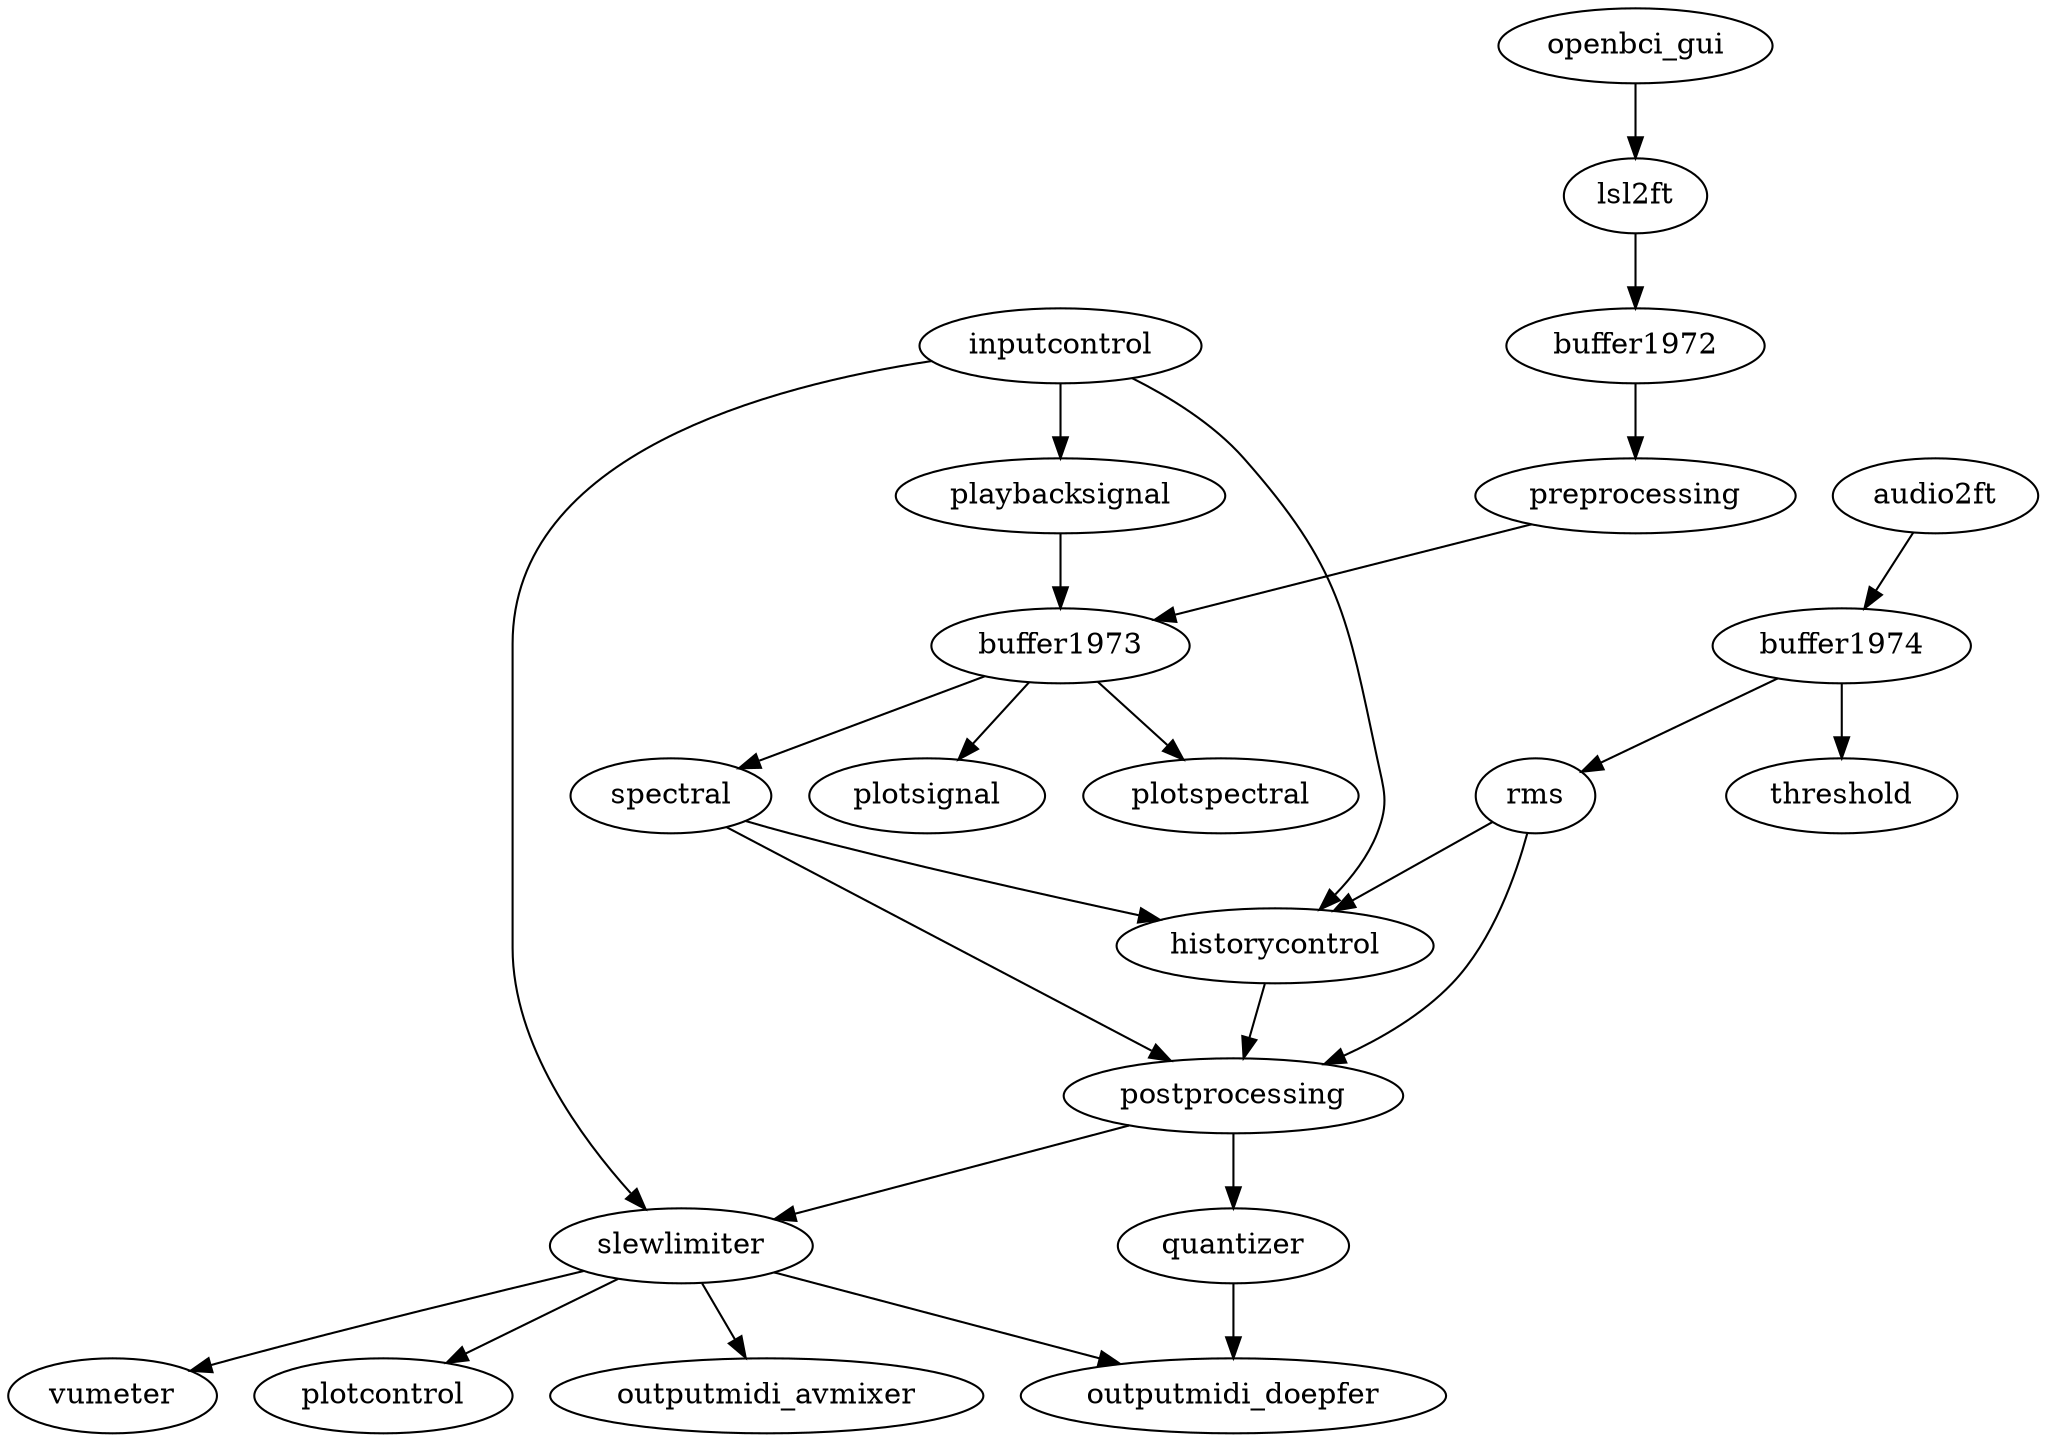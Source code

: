 # To convert this into a bitmap representation, do this
#   dot -Tpng -o patch.png patch.dot
#
digraph {
  openbci_gui -> lsl2ft -> buffer1972 -> preprocessing -> buffer1973;
  playbacksignal -> buffer1973;

  inputcontrol -> historycontrol;
  inputcontrol -> playbacksignal;
  inputcontrol -> slewlimiter;

  buffer1973 -> plotsignal;
  buffer1973 -> plotspectral;
  buffer1973 -> spectral;
  buffer1974 -> threshold;

  audio2ft -> buffer1974 -> rms;

  spectral -> postprocessing;
  spectral -> historycontrol;

  rms -> postprocessing;
  rms -> historycontrol;

  historycontrol -> postprocessing -> slewlimiter;

  slewlimiter -> vumeter;
  slewlimiter -> plotcontrol;
  slewlimiter -> outputmidi_avmixer;
  slewlimiter -> outputmidi_doepfer;
  postprocessing -> quantizer -> outputmidi_doepfer;
}
